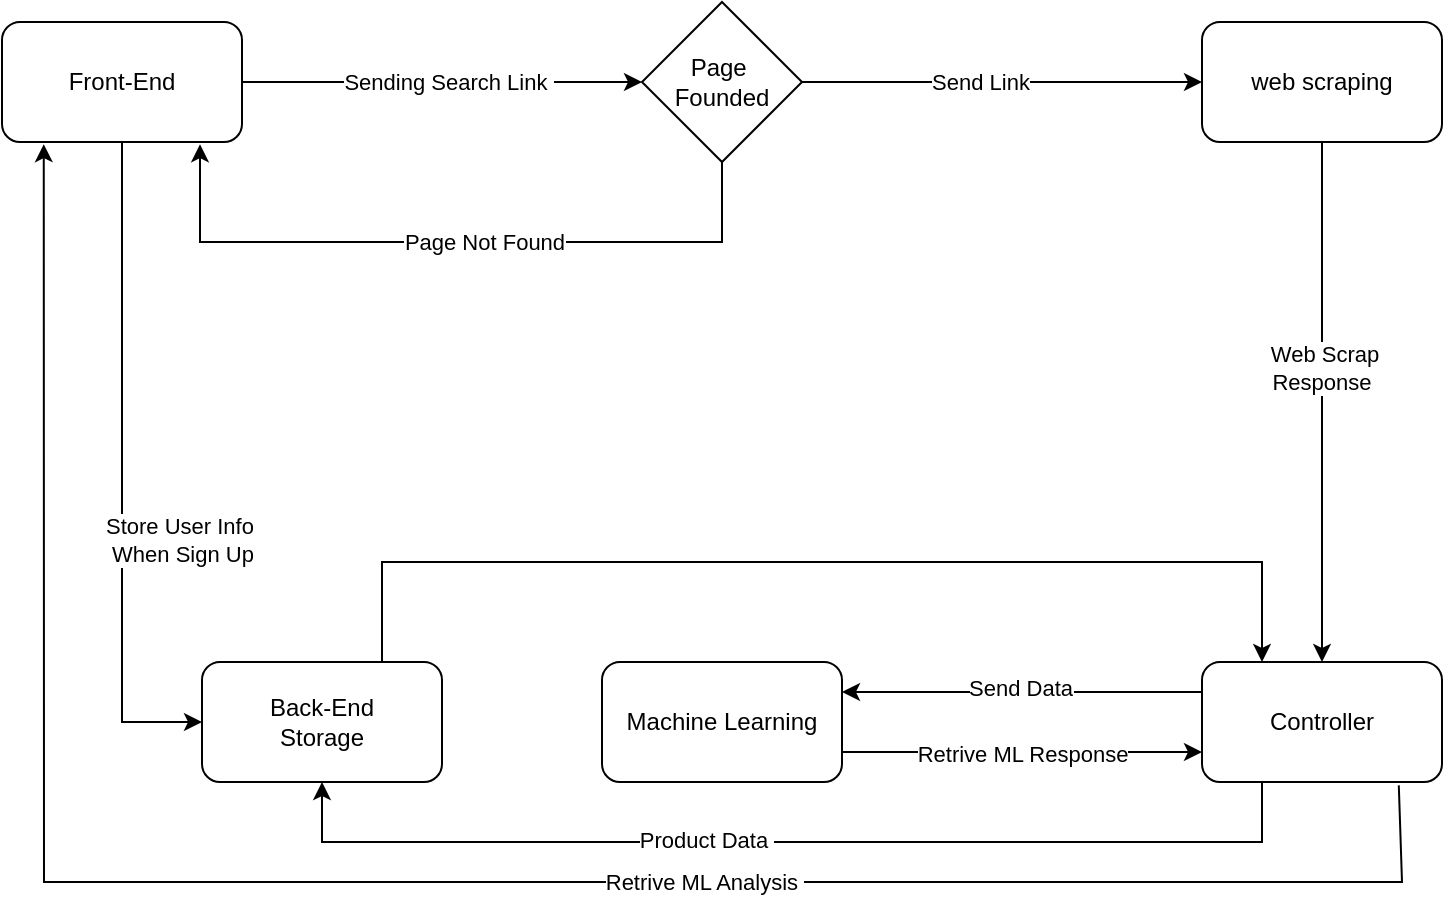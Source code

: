 <mxfile version="23.1.2" type="github">
  <diagram name="Page-1" id="X_m1X7U1XduEr7-S5__R">
    <mxGraphModel dx="1760" dy="459" grid="1" gridSize="10" guides="1" tooltips="1" connect="1" arrows="1" fold="1" page="1" pageScale="1" pageWidth="850" pageHeight="1100" math="0" shadow="0">
      <root>
        <mxCell id="0" />
        <mxCell id="1" parent="0" />
        <mxCell id="xeRGKZyjkTPjDuxiUrJA-1" value="Front-End" style="rounded=1;whiteSpace=wrap;html=1;" parent="1" vertex="1">
          <mxGeometry x="-140" y="210" width="120" height="60" as="geometry" />
        </mxCell>
        <mxCell id="xeRGKZyjkTPjDuxiUrJA-2" value="web scraping" style="rounded=1;whiteSpace=wrap;html=1;" parent="1" vertex="1">
          <mxGeometry x="460" y="210" width="120" height="60" as="geometry" />
        </mxCell>
        <mxCell id="xeRGKZyjkTPjDuxiUrJA-3" value="Controller" style="rounded=1;whiteSpace=wrap;html=1;" parent="1" vertex="1">
          <mxGeometry x="460" y="530" width="120" height="60" as="geometry" />
        </mxCell>
        <mxCell id="xeRGKZyjkTPjDuxiUrJA-4" value="Machine Learning" style="rounded=1;whiteSpace=wrap;html=1;" parent="1" vertex="1">
          <mxGeometry x="160" y="530" width="120" height="60" as="geometry" />
        </mxCell>
        <mxCell id="xeRGKZyjkTPjDuxiUrJA-5" value="Page&amp;nbsp;&lt;br&gt;Founded" style="rhombus;whiteSpace=wrap;html=1;" parent="1" vertex="1">
          <mxGeometry x="180" y="200" width="80" height="80" as="geometry" />
        </mxCell>
        <mxCell id="xeRGKZyjkTPjDuxiUrJA-8" value="" style="endArrow=classic;html=1;rounded=0;exitX=1;exitY=0.5;exitDx=0;exitDy=0;entryX=0;entryY=0.5;entryDx=0;entryDy=0;" parent="1" source="xeRGKZyjkTPjDuxiUrJA-1" target="xeRGKZyjkTPjDuxiUrJA-5" edge="1">
          <mxGeometry width="50" height="50" relative="1" as="geometry">
            <mxPoint x="400" y="360" as="sourcePoint" />
            <mxPoint x="450" y="310" as="targetPoint" />
          </mxGeometry>
        </mxCell>
        <mxCell id="xeRGKZyjkTPjDuxiUrJA-9" value="Sending Search Link&amp;nbsp;" style="edgeLabel;html=1;align=center;verticalAlign=middle;resizable=0;points=[];" parent="xeRGKZyjkTPjDuxiUrJA-8" vertex="1" connectable="0">
          <mxGeometry x="-0.154" y="3" relative="1" as="geometry">
            <mxPoint x="18" y="3" as="offset" />
          </mxGeometry>
        </mxCell>
        <mxCell id="xeRGKZyjkTPjDuxiUrJA-10" value="" style="endArrow=classic;html=1;rounded=0;exitX=0.5;exitY=1;exitDx=0;exitDy=0;entryX=0.825;entryY=1.018;entryDx=0;entryDy=0;entryPerimeter=0;" parent="1" source="xeRGKZyjkTPjDuxiUrJA-5" target="xeRGKZyjkTPjDuxiUrJA-1" edge="1">
          <mxGeometry width="50" height="50" relative="1" as="geometry">
            <mxPoint x="195" y="360" as="sourcePoint" />
            <mxPoint x="-80" y="320" as="targetPoint" />
            <Array as="points">
              <mxPoint x="220" y="320" />
              <mxPoint x="-41" y="320" />
              <mxPoint x="-41" y="300" />
            </Array>
          </mxGeometry>
        </mxCell>
        <mxCell id="xeRGKZyjkTPjDuxiUrJA-13" value="Page Not Found" style="edgeLabel;html=1;align=center;verticalAlign=middle;resizable=0;points=[];" parent="xeRGKZyjkTPjDuxiUrJA-10" vertex="1" connectable="0">
          <mxGeometry x="0.026" relative="1" as="geometry">
            <mxPoint x="20" as="offset" />
          </mxGeometry>
        </mxCell>
        <mxCell id="xeRGKZyjkTPjDuxiUrJA-11" value="" style="endArrow=classic;html=1;rounded=0;exitX=1;exitY=0.5;exitDx=0;exitDy=0;entryX=0;entryY=0.5;entryDx=0;entryDy=0;" parent="1" source="xeRGKZyjkTPjDuxiUrJA-5" target="xeRGKZyjkTPjDuxiUrJA-2" edge="1">
          <mxGeometry width="50" height="50" relative="1" as="geometry">
            <mxPoint x="400" y="360" as="sourcePoint" />
            <mxPoint x="450" y="310" as="targetPoint" />
          </mxGeometry>
        </mxCell>
        <mxCell id="xeRGKZyjkTPjDuxiUrJA-12" value="Send Link" style="edgeLabel;html=1;align=center;verticalAlign=middle;resizable=0;points=[];" parent="xeRGKZyjkTPjDuxiUrJA-11" vertex="1" connectable="0">
          <mxGeometry x="-0.111" relative="1" as="geometry">
            <mxPoint as="offset" />
          </mxGeometry>
        </mxCell>
        <mxCell id="xeRGKZyjkTPjDuxiUrJA-14" value="" style="endArrow=classic;html=1;rounded=0;exitX=0.5;exitY=1;exitDx=0;exitDy=0;entryX=0.5;entryY=0;entryDx=0;entryDy=0;" parent="1" source="xeRGKZyjkTPjDuxiUrJA-2" target="xeRGKZyjkTPjDuxiUrJA-3" edge="1">
          <mxGeometry width="50" height="50" relative="1" as="geometry">
            <mxPoint x="400" y="450" as="sourcePoint" />
            <mxPoint x="520" y="360" as="targetPoint" />
          </mxGeometry>
        </mxCell>
        <mxCell id="xeRGKZyjkTPjDuxiUrJA-15" value="Web Scrap &lt;br&gt;Response&amp;nbsp;" style="edgeLabel;html=1;align=center;verticalAlign=middle;resizable=0;points=[];" parent="xeRGKZyjkTPjDuxiUrJA-14" vertex="1" connectable="0">
          <mxGeometry x="-0.136" y="1" relative="1" as="geometry">
            <mxPoint as="offset" />
          </mxGeometry>
        </mxCell>
        <mxCell id="xeRGKZyjkTPjDuxiUrJA-19" value="" style="endArrow=classic;html=1;rounded=0;exitX=0;exitY=0.25;exitDx=0;exitDy=0;entryX=1;entryY=0.25;entryDx=0;entryDy=0;" parent="1" source="xeRGKZyjkTPjDuxiUrJA-3" target="xeRGKZyjkTPjDuxiUrJA-4" edge="1">
          <mxGeometry width="50" height="50" relative="1" as="geometry">
            <mxPoint x="210" y="480" as="sourcePoint" />
            <mxPoint x="260" y="430" as="targetPoint" />
          </mxGeometry>
        </mxCell>
        <mxCell id="xeRGKZyjkTPjDuxiUrJA-22" value="Send Data" style="edgeLabel;html=1;align=center;verticalAlign=middle;resizable=0;points=[];" parent="xeRGKZyjkTPjDuxiUrJA-19" vertex="1" connectable="0">
          <mxGeometry x="0.016" y="-2" relative="1" as="geometry">
            <mxPoint as="offset" />
          </mxGeometry>
        </mxCell>
        <mxCell id="xeRGKZyjkTPjDuxiUrJA-20" value="" style="endArrow=classic;html=1;rounded=0;exitX=1;exitY=0.75;exitDx=0;exitDy=0;entryX=0;entryY=0.75;entryDx=0;entryDy=0;" parent="1" source="xeRGKZyjkTPjDuxiUrJA-4" target="xeRGKZyjkTPjDuxiUrJA-3" edge="1">
          <mxGeometry width="50" height="50" relative="1" as="geometry">
            <mxPoint x="210" y="480" as="sourcePoint" />
            <mxPoint x="260" y="430" as="targetPoint" />
          </mxGeometry>
        </mxCell>
        <mxCell id="xeRGKZyjkTPjDuxiUrJA-21" value="Retrive ML Response" style="edgeLabel;html=1;align=center;verticalAlign=middle;resizable=0;points=[];" parent="xeRGKZyjkTPjDuxiUrJA-20" vertex="1" connectable="0">
          <mxGeometry x="-0.327" y="-1" relative="1" as="geometry">
            <mxPoint x="29" as="offset" />
          </mxGeometry>
        </mxCell>
        <mxCell id="xeRGKZyjkTPjDuxiUrJA-23" value="" style="endArrow=classic;html=1;rounded=0;entryX=0.174;entryY=1.018;entryDx=0;entryDy=0;entryPerimeter=0;exitX=0.82;exitY=1.028;exitDx=0;exitDy=0;exitPerimeter=0;" parent="1" source="xeRGKZyjkTPjDuxiUrJA-3" target="xeRGKZyjkTPjDuxiUrJA-1" edge="1">
          <mxGeometry width="50" height="50" relative="1" as="geometry">
            <mxPoint x="-120" y="620" as="sourcePoint" />
            <mxPoint x="210" y="420" as="targetPoint" />
            <Array as="points">
              <mxPoint x="560" y="640" />
              <mxPoint x="-119" y="640" />
            </Array>
          </mxGeometry>
        </mxCell>
        <mxCell id="xeRGKZyjkTPjDuxiUrJA-31" value="Retrive ML Analysis&amp;nbsp;" style="edgeLabel;html=1;align=center;verticalAlign=middle;resizable=0;points=[];" parent="xeRGKZyjkTPjDuxiUrJA-23" vertex="1" connectable="0">
          <mxGeometry x="-0.274" relative="1" as="geometry">
            <mxPoint as="offset" />
          </mxGeometry>
        </mxCell>
        <mxCell id="xeRGKZyjkTPjDuxiUrJA-24" value="" style="endArrow=classic;html=1;rounded=0;exitX=0.5;exitY=1;exitDx=0;exitDy=0;entryX=0;entryY=0.5;entryDx=0;entryDy=0;" parent="1" source="xeRGKZyjkTPjDuxiUrJA-1" target="xeRGKZyjkTPjDuxiUrJA-25" edge="1">
          <mxGeometry width="50" height="50" relative="1" as="geometry">
            <mxPoint x="140" y="460" as="sourcePoint" />
            <mxPoint x="500" y="610" as="targetPoint" />
            <Array as="points">
              <mxPoint x="-80" y="560" />
            </Array>
          </mxGeometry>
        </mxCell>
        <mxCell id="xeRGKZyjkTPjDuxiUrJA-27" value="Store User Info&amp;nbsp;&lt;br&gt;When Sign Up" style="edgeLabel;html=1;align=center;verticalAlign=middle;resizable=0;points=[];" parent="xeRGKZyjkTPjDuxiUrJA-24" vertex="1" connectable="0">
          <mxGeometry x="0.015" relative="1" as="geometry">
            <mxPoint x="30" y="31" as="offset" />
          </mxGeometry>
        </mxCell>
        <mxCell id="xeRGKZyjkTPjDuxiUrJA-25" value="Back-End&lt;br&gt;Storage" style="rounded=1;whiteSpace=wrap;html=1;" parent="1" vertex="1">
          <mxGeometry x="-40" y="530" width="120" height="60" as="geometry" />
        </mxCell>
        <mxCell id="xeRGKZyjkTPjDuxiUrJA-29" value="" style="endArrow=classic;html=1;rounded=0;exitX=0.25;exitY=1;exitDx=0;exitDy=0;entryX=0.5;entryY=1;entryDx=0;entryDy=0;" parent="1" source="xeRGKZyjkTPjDuxiUrJA-3" target="xeRGKZyjkTPjDuxiUrJA-25" edge="1">
          <mxGeometry width="50" height="50" relative="1" as="geometry">
            <mxPoint x="150" y="410" as="sourcePoint" />
            <mxPoint x="200" y="360" as="targetPoint" />
            <Array as="points">
              <mxPoint x="490" y="620" />
              <mxPoint x="20" y="620" />
            </Array>
          </mxGeometry>
        </mxCell>
        <mxCell id="xeRGKZyjkTPjDuxiUrJA-30" value="Product Data&amp;nbsp;" style="edgeLabel;html=1;align=center;verticalAlign=middle;resizable=0;points=[];" parent="xeRGKZyjkTPjDuxiUrJA-29" vertex="1" connectable="0">
          <mxGeometry x="0.163" y="-1" relative="1" as="geometry">
            <mxPoint as="offset" />
          </mxGeometry>
        </mxCell>
        <mxCell id="EP7f_cKR9iT3zUBRb7gO-1" value="" style="endArrow=classic;html=1;rounded=0;exitX=0.75;exitY=0;exitDx=0;exitDy=0;entryX=0.25;entryY=0;entryDx=0;entryDy=0;" parent="1" source="xeRGKZyjkTPjDuxiUrJA-25" target="xeRGKZyjkTPjDuxiUrJA-3" edge="1">
          <mxGeometry width="50" height="50" relative="1" as="geometry">
            <mxPoint x="220" y="470" as="sourcePoint" />
            <mxPoint x="270" y="420" as="targetPoint" />
            <Array as="points">
              <mxPoint x="50" y="480" />
              <mxPoint x="490" y="480" />
            </Array>
          </mxGeometry>
        </mxCell>
      </root>
    </mxGraphModel>
  </diagram>
</mxfile>
